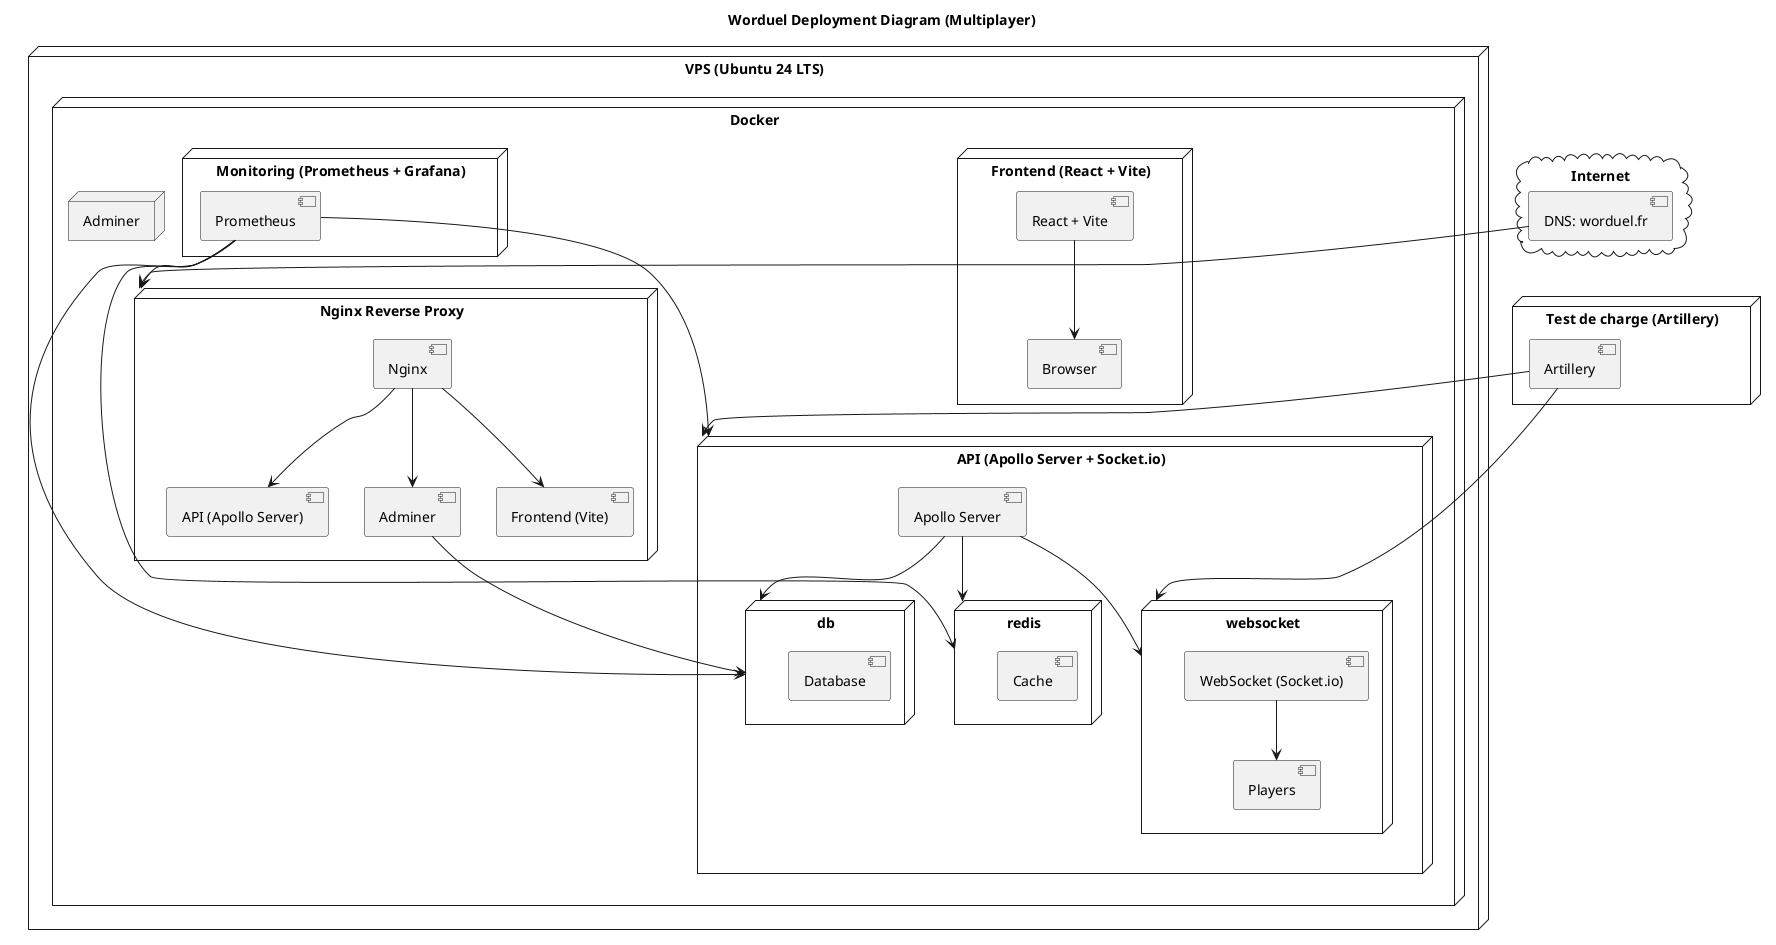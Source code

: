 @startuml Worduel

title Worduel Deployment Diagram (Multiplayer)

node "VPS (Ubuntu 24 LTS)" {
    node "Docker" {
        node "Nginx Reverse Proxy" as nginx {
            [Nginx] --> [Frontend (Vite)]
            [Nginx] --> [API (Apollo Server)]
            [Nginx] --> [Adminer]
        }

        node "Frontend (React + Vite)" as frontend {
            [React + Vite] --> [Browser]
        }

        node "API (Apollo Server + Socket.io)" as api {
            [Apollo Server] --> db
            [Apollo Server] --> redis
            [Apollo Server] --> websocket
        }

        node "WebSocket Server" as websocket {
            [WebSocket (Socket.io)] --> [Players]
        }

        node "Adminer" as adminer {
            [Adminer] --> db
        }

        node "PostgreSQL" as db {
            [Database]
        }

        node "Redis" as redis {
            [Cache]
        }

        node "Monitoring (Prometheus + Grafana)" as monitoring {
            [Prometheus] --> nginx
            [Prometheus] --> api
            [Prometheus] --> db
            [Prometheus] --> redis
        }
    }
}

cloud "Internet" {
    [DNS: worduel.fr] --> nginx
}

node "Test de charge (Artillery)" as load_test {
    [Artillery] --> websocket
    [Artillery] --> api
}

@enduml
